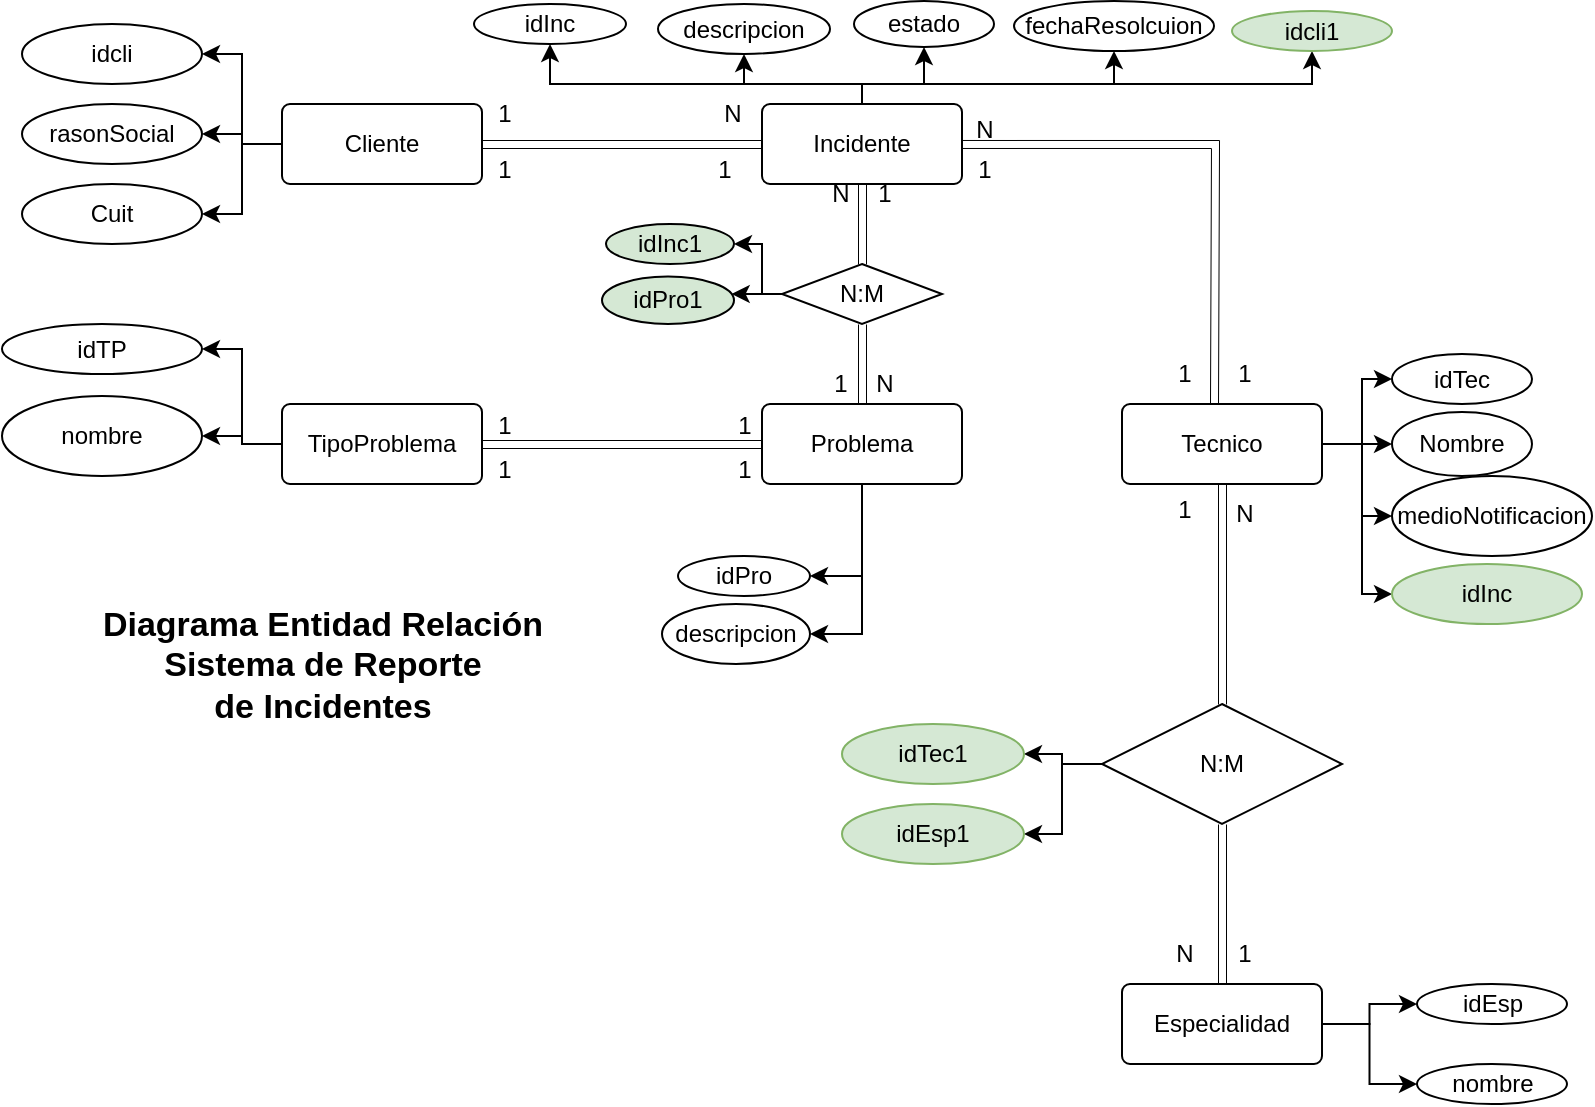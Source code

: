 <mxfile version="22.1.3" type="device">
  <diagram name="Página-1" id="ttXAKaru0iT_CIW_Ri-S">
    <mxGraphModel dx="1195" dy="663" grid="1" gridSize="10" guides="1" tooltips="1" connect="1" arrows="1" fold="1" page="1" pageScale="1" pageWidth="827" pageHeight="1169" math="0" shadow="0">
      <root>
        <mxCell id="0" />
        <mxCell id="1" parent="0" />
        <mxCell id="2wxIdgBTLBPVxDN9rHHc-3" style="edgeStyle=orthogonalEdgeStyle;rounded=0;orthogonalLoop=1;jettySize=auto;html=1;entryX=0;entryY=0.5;entryDx=0;entryDy=0;shape=link;strokeWidth=0.5;" parent="1" source="2wxIdgBTLBPVxDN9rHHc-1" target="2wxIdgBTLBPVxDN9rHHc-2" edge="1">
          <mxGeometry relative="1" as="geometry" />
        </mxCell>
        <mxCell id="2wxIdgBTLBPVxDN9rHHc-27" style="edgeStyle=orthogonalEdgeStyle;rounded=0;orthogonalLoop=1;jettySize=auto;html=1;entryX=1;entryY=0.5;entryDx=0;entryDy=0;" parent="1" source="2wxIdgBTLBPVxDN9rHHc-1" target="2wxIdgBTLBPVxDN9rHHc-24" edge="1">
          <mxGeometry relative="1" as="geometry" />
        </mxCell>
        <mxCell id="2wxIdgBTLBPVxDN9rHHc-28" style="edgeStyle=orthogonalEdgeStyle;rounded=0;orthogonalLoop=1;jettySize=auto;html=1;entryX=1;entryY=0.5;entryDx=0;entryDy=0;" parent="1" source="2wxIdgBTLBPVxDN9rHHc-1" target="2wxIdgBTLBPVxDN9rHHc-25" edge="1">
          <mxGeometry relative="1" as="geometry" />
        </mxCell>
        <mxCell id="2wxIdgBTLBPVxDN9rHHc-29" style="edgeStyle=orthogonalEdgeStyle;rounded=0;orthogonalLoop=1;jettySize=auto;html=1;entryX=1;entryY=0.5;entryDx=0;entryDy=0;" parent="1" source="2wxIdgBTLBPVxDN9rHHc-1" target="2wxIdgBTLBPVxDN9rHHc-26" edge="1">
          <mxGeometry relative="1" as="geometry" />
        </mxCell>
        <mxCell id="2wxIdgBTLBPVxDN9rHHc-1" value="Cliente" style="rounded=1;arcSize=10;whiteSpace=wrap;html=1;align=center;" parent="1" vertex="1">
          <mxGeometry x="220" y="60" width="100" height="40" as="geometry" />
        </mxCell>
        <mxCell id="2wxIdgBTLBPVxDN9rHHc-8" style="edgeStyle=orthogonalEdgeStyle;rounded=0;orthogonalLoop=1;jettySize=auto;html=1;shape=link;strokeWidth=0.5;entryX=0.5;entryY=0;entryDx=0;entryDy=0;" parent="1" source="2wxIdgBTLBPVxDN9rHHc-2" target="YDji0mLvxf9R4GiWHGAf-22" edge="1">
          <mxGeometry relative="1" as="geometry">
            <mxPoint x="510" y="130" as="targetPoint" />
          </mxGeometry>
        </mxCell>
        <mxCell id="2wxIdgBTLBPVxDN9rHHc-12" style="edgeStyle=orthogonalEdgeStyle;rounded=0;orthogonalLoop=1;jettySize=auto;html=1;entryX=0.5;entryY=0;entryDx=0;entryDy=0;shape=link;endSize=6;strokeWidth=0.5;" parent="1" source="2wxIdgBTLBPVxDN9rHHc-13" target="2wxIdgBTLBPVxDN9rHHc-11" edge="1">
          <mxGeometry relative="1" as="geometry" />
        </mxCell>
        <mxCell id="2wxIdgBTLBPVxDN9rHHc-40" style="edgeStyle=orthogonalEdgeStyle;rounded=0;orthogonalLoop=1;jettySize=auto;html=1;entryX=0.5;entryY=1;entryDx=0;entryDy=0;" parent="1" source="2wxIdgBTLBPVxDN9rHHc-2" target="2wxIdgBTLBPVxDN9rHHc-36" edge="1">
          <mxGeometry relative="1" as="geometry">
            <Array as="points">
              <mxPoint x="510" y="50" />
              <mxPoint x="354" y="50" />
            </Array>
          </mxGeometry>
        </mxCell>
        <mxCell id="2wxIdgBTLBPVxDN9rHHc-41" style="edgeStyle=orthogonalEdgeStyle;rounded=0;orthogonalLoop=1;jettySize=auto;html=1;entryX=0.5;entryY=1;entryDx=0;entryDy=0;" parent="1" source="2wxIdgBTLBPVxDN9rHHc-2" target="2wxIdgBTLBPVxDN9rHHc-37" edge="1">
          <mxGeometry relative="1" as="geometry">
            <Array as="points">
              <mxPoint x="510" y="50" />
              <mxPoint x="451" y="50" />
            </Array>
          </mxGeometry>
        </mxCell>
        <mxCell id="2wxIdgBTLBPVxDN9rHHc-43" style="edgeStyle=orthogonalEdgeStyle;rounded=0;orthogonalLoop=1;jettySize=auto;html=1;entryX=0.5;entryY=1;entryDx=0;entryDy=0;" parent="1" source="2wxIdgBTLBPVxDN9rHHc-2" target="2wxIdgBTLBPVxDN9rHHc-38" edge="1">
          <mxGeometry relative="1" as="geometry">
            <Array as="points">
              <mxPoint x="510" y="50" />
              <mxPoint x="541" y="50" />
            </Array>
          </mxGeometry>
        </mxCell>
        <mxCell id="2wxIdgBTLBPVxDN9rHHc-44" style="edgeStyle=orthogonalEdgeStyle;rounded=0;orthogonalLoop=1;jettySize=auto;html=1;entryX=0.5;entryY=1;entryDx=0;entryDy=0;" parent="1" source="2wxIdgBTLBPVxDN9rHHc-2" target="2wxIdgBTLBPVxDN9rHHc-39" edge="1">
          <mxGeometry relative="1" as="geometry">
            <Array as="points">
              <mxPoint x="510" y="50" />
              <mxPoint x="636" y="50" />
            </Array>
          </mxGeometry>
        </mxCell>
        <mxCell id="YDji0mLvxf9R4GiWHGAf-5" style="edgeStyle=orthogonalEdgeStyle;rounded=0;orthogonalLoop=1;jettySize=auto;html=1;" edge="1" parent="1" source="2wxIdgBTLBPVxDN9rHHc-2" target="YDji0mLvxf9R4GiWHGAf-3">
          <mxGeometry relative="1" as="geometry">
            <Array as="points">
              <mxPoint x="510" y="50" />
              <mxPoint x="735" y="50" />
            </Array>
          </mxGeometry>
        </mxCell>
        <mxCell id="2wxIdgBTLBPVxDN9rHHc-2" value="Incidente" style="rounded=1;arcSize=10;whiteSpace=wrap;html=1;align=center;" parent="1" vertex="1">
          <mxGeometry x="460" y="60" width="100" height="40" as="geometry" />
        </mxCell>
        <mxCell id="2wxIdgBTLBPVxDN9rHHc-5" value="1" style="text;html=1;align=center;verticalAlign=middle;resizable=0;points=[];autosize=1;strokeColor=none;fillColor=none;" parent="1" vertex="1">
          <mxGeometry x="316" y="50" width="30" height="30" as="geometry" />
        </mxCell>
        <mxCell id="2wxIdgBTLBPVxDN9rHHc-6" value="N" style="text;html=1;align=center;verticalAlign=middle;resizable=0;points=[];autosize=1;strokeColor=none;fillColor=none;" parent="1" vertex="1">
          <mxGeometry x="430" y="50" width="30" height="30" as="geometry" />
        </mxCell>
        <mxCell id="2wxIdgBTLBPVxDN9rHHc-21" style="edgeStyle=orthogonalEdgeStyle;rounded=0;orthogonalLoop=1;jettySize=auto;html=1;entryX=1;entryY=0.5;entryDx=0;entryDy=0;shape=link;strokeWidth=0.5;" parent="1" source="2wxIdgBTLBPVxDN9rHHc-7" target="2wxIdgBTLBPVxDN9rHHc-20" edge="1">
          <mxGeometry relative="1" as="geometry" />
        </mxCell>
        <mxCell id="2wxIdgBTLBPVxDN9rHHc-47" style="edgeStyle=orthogonalEdgeStyle;rounded=0;orthogonalLoop=1;jettySize=auto;html=1;entryX=1;entryY=0.5;entryDx=0;entryDy=0;" parent="1" source="2wxIdgBTLBPVxDN9rHHc-7" target="2wxIdgBTLBPVxDN9rHHc-45" edge="1">
          <mxGeometry relative="1" as="geometry" />
        </mxCell>
        <mxCell id="2wxIdgBTLBPVxDN9rHHc-48" style="edgeStyle=orthogonalEdgeStyle;rounded=0;orthogonalLoop=1;jettySize=auto;html=1;entryX=1;entryY=0.5;entryDx=0;entryDy=0;" parent="1" source="2wxIdgBTLBPVxDN9rHHc-7" target="2wxIdgBTLBPVxDN9rHHc-46" edge="1">
          <mxGeometry relative="1" as="geometry" />
        </mxCell>
        <mxCell id="2wxIdgBTLBPVxDN9rHHc-7" value="Problema" style="rounded=1;arcSize=10;whiteSpace=wrap;html=1;align=center;" parent="1" vertex="1">
          <mxGeometry x="460" y="210" width="100" height="40" as="geometry" />
        </mxCell>
        <mxCell id="2wxIdgBTLBPVxDN9rHHc-9" value="1" style="text;html=1;align=center;verticalAlign=middle;resizable=0;points=[];autosize=1;strokeColor=none;fillColor=none;" parent="1" vertex="1">
          <mxGeometry x="506" y="90" width="30" height="30" as="geometry" />
        </mxCell>
        <mxCell id="2wxIdgBTLBPVxDN9rHHc-10" value="1" style="text;html=1;align=center;verticalAlign=middle;resizable=0;points=[];autosize=1;strokeColor=none;fillColor=none;" parent="1" vertex="1">
          <mxGeometry x="484" y="185" width="30" height="30" as="geometry" />
        </mxCell>
        <mxCell id="2wxIdgBTLBPVxDN9rHHc-33" style="edgeStyle=orthogonalEdgeStyle;rounded=0;orthogonalLoop=1;jettySize=auto;html=1;entryX=0;entryY=0.5;entryDx=0;entryDy=0;" parent="1" source="2wxIdgBTLBPVxDN9rHHc-11" target="2wxIdgBTLBPVxDN9rHHc-30" edge="1">
          <mxGeometry relative="1" as="geometry" />
        </mxCell>
        <mxCell id="2wxIdgBTLBPVxDN9rHHc-34" style="edgeStyle=orthogonalEdgeStyle;rounded=0;orthogonalLoop=1;jettySize=auto;html=1;entryX=0;entryY=0.5;entryDx=0;entryDy=0;" parent="1" source="2wxIdgBTLBPVxDN9rHHc-11" target="2wxIdgBTLBPVxDN9rHHc-31" edge="1">
          <mxGeometry relative="1" as="geometry" />
        </mxCell>
        <mxCell id="2wxIdgBTLBPVxDN9rHHc-35" style="edgeStyle=orthogonalEdgeStyle;rounded=0;orthogonalLoop=1;jettySize=auto;html=1;entryX=0;entryY=0.5;entryDx=0;entryDy=0;" parent="1" source="2wxIdgBTLBPVxDN9rHHc-11" target="2wxIdgBTLBPVxDN9rHHc-32" edge="1">
          <mxGeometry relative="1" as="geometry" />
        </mxCell>
        <mxCell id="YDji0mLvxf9R4GiWHGAf-10" style="edgeStyle=orthogonalEdgeStyle;rounded=0;orthogonalLoop=1;jettySize=auto;html=1;entryX=0;entryY=0.5;entryDx=0;entryDy=0;" edge="1" parent="1" source="2wxIdgBTLBPVxDN9rHHc-11" target="YDji0mLvxf9R4GiWHGAf-9">
          <mxGeometry relative="1" as="geometry">
            <Array as="points">
              <mxPoint x="760" y="230" />
              <mxPoint x="760" y="305" />
            </Array>
          </mxGeometry>
        </mxCell>
        <mxCell id="YDji0mLvxf9R4GiWHGAf-11" style="edgeStyle=orthogonalEdgeStyle;rounded=0;orthogonalLoop=1;jettySize=auto;html=1;shape=link;strokeWidth=0.5;entryX=0.5;entryY=0;entryDx=0;entryDy=0;" edge="1" parent="1" source="2wxIdgBTLBPVxDN9rHHc-11" target="YDji0mLvxf9R4GiWHGAf-12">
          <mxGeometry relative="1" as="geometry">
            <mxPoint x="690" y="320" as="targetPoint" />
          </mxGeometry>
        </mxCell>
        <mxCell id="2wxIdgBTLBPVxDN9rHHc-11" value="Tecnico" style="rounded=1;arcSize=10;whiteSpace=wrap;html=1;align=center;" parent="1" vertex="1">
          <mxGeometry x="640" y="210" width="100" height="40" as="geometry" />
        </mxCell>
        <mxCell id="2wxIdgBTLBPVxDN9rHHc-14" value="N" style="text;html=1;align=center;verticalAlign=middle;resizable=0;points=[];autosize=1;strokeColor=none;fillColor=none;" parent="1" vertex="1">
          <mxGeometry x="556" y="58" width="30" height="30" as="geometry" />
        </mxCell>
        <mxCell id="2wxIdgBTLBPVxDN9rHHc-55" style="edgeStyle=orthogonalEdgeStyle;rounded=0;orthogonalLoop=1;jettySize=auto;html=1;entryX=0;entryY=0.5;entryDx=0;entryDy=0;" parent="1" source="2wxIdgBTLBPVxDN9rHHc-15" target="2wxIdgBTLBPVxDN9rHHc-53" edge="1">
          <mxGeometry relative="1" as="geometry" />
        </mxCell>
        <mxCell id="2wxIdgBTLBPVxDN9rHHc-56" style="edgeStyle=orthogonalEdgeStyle;rounded=0;orthogonalLoop=1;jettySize=auto;html=1;entryX=0;entryY=0.5;entryDx=0;entryDy=0;" parent="1" source="2wxIdgBTLBPVxDN9rHHc-15" target="2wxIdgBTLBPVxDN9rHHc-54" edge="1">
          <mxGeometry relative="1" as="geometry" />
        </mxCell>
        <mxCell id="2wxIdgBTLBPVxDN9rHHc-15" value="Especialidad" style="rounded=1;arcSize=10;whiteSpace=wrap;html=1;align=center;" parent="1" vertex="1">
          <mxGeometry x="640" y="500" width="100" height="40" as="geometry" />
        </mxCell>
        <mxCell id="2wxIdgBTLBPVxDN9rHHc-17" value="N" style="text;html=1;align=center;verticalAlign=middle;resizable=0;points=[];autosize=1;strokeColor=none;fillColor=none;" parent="1" vertex="1">
          <mxGeometry x="686" y="250" width="30" height="30" as="geometry" />
        </mxCell>
        <mxCell id="2wxIdgBTLBPVxDN9rHHc-18" value="N" style="text;html=1;align=center;verticalAlign=middle;resizable=0;points=[];autosize=1;strokeColor=none;fillColor=none;" parent="1" vertex="1">
          <mxGeometry x="656" y="470" width="30" height="30" as="geometry" />
        </mxCell>
        <mxCell id="2wxIdgBTLBPVxDN9rHHc-19" value="" style="edgeStyle=orthogonalEdgeStyle;rounded=0;orthogonalLoop=1;jettySize=auto;html=1;entryX=0.5;entryY=0;entryDx=0;entryDy=0;shape=link;endSize=6;strokeWidth=0.5;exitX=0.133;exitY=0.733;exitDx=0;exitDy=0;exitPerimeter=0;" parent="1" source="2wxIdgBTLBPVxDN9rHHc-14" edge="1">
          <mxGeometry relative="1" as="geometry">
            <mxPoint x="575.0" y="110" as="sourcePoint" />
            <mxPoint x="686" y="210" as="targetPoint" />
          </mxGeometry>
        </mxCell>
        <mxCell id="2wxIdgBTLBPVxDN9rHHc-13" value="1" style="text;html=1;align=center;verticalAlign=middle;resizable=0;points=[];autosize=1;strokeColor=none;fillColor=none;" parent="1" vertex="1">
          <mxGeometry x="656" y="180" width="30" height="30" as="geometry" />
        </mxCell>
        <mxCell id="2wxIdgBTLBPVxDN9rHHc-51" style="edgeStyle=orthogonalEdgeStyle;rounded=0;orthogonalLoop=1;jettySize=auto;html=1;entryX=1;entryY=0.5;entryDx=0;entryDy=0;" parent="1" source="2wxIdgBTLBPVxDN9rHHc-20" target="2wxIdgBTLBPVxDN9rHHc-49" edge="1">
          <mxGeometry relative="1" as="geometry" />
        </mxCell>
        <mxCell id="2wxIdgBTLBPVxDN9rHHc-52" style="edgeStyle=orthogonalEdgeStyle;rounded=0;orthogonalLoop=1;jettySize=auto;html=1;entryX=1;entryY=0.5;entryDx=0;entryDy=0;" parent="1" source="2wxIdgBTLBPVxDN9rHHc-20" target="2wxIdgBTLBPVxDN9rHHc-50" edge="1">
          <mxGeometry relative="1" as="geometry">
            <Array as="points">
              <mxPoint x="200" y="230" />
              <mxPoint x="200" y="226" />
            </Array>
          </mxGeometry>
        </mxCell>
        <mxCell id="2wxIdgBTLBPVxDN9rHHc-20" value="TipoProblema" style="rounded=1;arcSize=10;whiteSpace=wrap;html=1;align=center;" parent="1" vertex="1">
          <mxGeometry x="220" y="210" width="100" height="40" as="geometry" />
        </mxCell>
        <mxCell id="2wxIdgBTLBPVxDN9rHHc-22" value="1" style="text;html=1;align=center;verticalAlign=middle;resizable=0;points=[];autosize=1;strokeColor=none;fillColor=none;" parent="1" vertex="1">
          <mxGeometry x="316" y="206" width="30" height="30" as="geometry" />
        </mxCell>
        <mxCell id="2wxIdgBTLBPVxDN9rHHc-23" value="1" style="text;html=1;align=center;verticalAlign=middle;resizable=0;points=[];autosize=1;strokeColor=none;fillColor=none;" parent="1" vertex="1">
          <mxGeometry x="436" y="228" width="30" height="30" as="geometry" />
        </mxCell>
        <mxCell id="2wxIdgBTLBPVxDN9rHHc-24" value="idcli" style="ellipse;whiteSpace=wrap;html=1;align=center;" parent="1" vertex="1">
          <mxGeometry x="90" y="20" width="90" height="30" as="geometry" />
        </mxCell>
        <mxCell id="2wxIdgBTLBPVxDN9rHHc-25" value="rasonSocial" style="ellipse;whiteSpace=wrap;html=1;align=center;" parent="1" vertex="1">
          <mxGeometry x="90" y="60" width="90" height="30" as="geometry" />
        </mxCell>
        <mxCell id="2wxIdgBTLBPVxDN9rHHc-26" value="Cuit" style="ellipse;whiteSpace=wrap;html=1;align=center;" parent="1" vertex="1">
          <mxGeometry x="90" y="100" width="90" height="30" as="geometry" />
        </mxCell>
        <mxCell id="2wxIdgBTLBPVxDN9rHHc-30" value="idTec" style="ellipse;whiteSpace=wrap;html=1;align=center;" parent="1" vertex="1">
          <mxGeometry x="775" y="185" width="70" height="25" as="geometry" />
        </mxCell>
        <mxCell id="2wxIdgBTLBPVxDN9rHHc-31" value="Nombre" style="ellipse;whiteSpace=wrap;html=1;align=center;" parent="1" vertex="1">
          <mxGeometry x="775" y="214" width="70" height="32" as="geometry" />
        </mxCell>
        <mxCell id="2wxIdgBTLBPVxDN9rHHc-32" value="medioNotificacion" style="ellipse;whiteSpace=wrap;html=1;align=center;" parent="1" vertex="1">
          <mxGeometry x="775" y="246" width="100" height="40" as="geometry" />
        </mxCell>
        <mxCell id="2wxIdgBTLBPVxDN9rHHc-36" value="idInc" style="ellipse;whiteSpace=wrap;html=1;align=center;" parent="1" vertex="1">
          <mxGeometry x="316" y="10" width="76" height="20" as="geometry" />
        </mxCell>
        <mxCell id="2wxIdgBTLBPVxDN9rHHc-37" value="descripcion" style="ellipse;whiteSpace=wrap;html=1;align=center;" parent="1" vertex="1">
          <mxGeometry x="408" y="10" width="86" height="25" as="geometry" />
        </mxCell>
        <mxCell id="2wxIdgBTLBPVxDN9rHHc-38" value="estado" style="ellipse;whiteSpace=wrap;html=1;align=center;" parent="1" vertex="1">
          <mxGeometry x="506" y="8.5" width="70" height="23" as="geometry" />
        </mxCell>
        <mxCell id="2wxIdgBTLBPVxDN9rHHc-39" value="fechaResolcuion" style="ellipse;whiteSpace=wrap;html=1;align=center;" parent="1" vertex="1">
          <mxGeometry x="586" y="8.5" width="100" height="25" as="geometry" />
        </mxCell>
        <mxCell id="2wxIdgBTLBPVxDN9rHHc-45" value="idPro" style="ellipse;whiteSpace=wrap;html=1;align=center;" parent="1" vertex="1">
          <mxGeometry x="418" y="286" width="66" height="20" as="geometry" />
        </mxCell>
        <mxCell id="2wxIdgBTLBPVxDN9rHHc-46" value="descripcion" style="ellipse;whiteSpace=wrap;html=1;align=center;" parent="1" vertex="1">
          <mxGeometry x="410" y="310" width="74" height="30" as="geometry" />
        </mxCell>
        <mxCell id="2wxIdgBTLBPVxDN9rHHc-49" value="idTP" style="ellipse;whiteSpace=wrap;html=1;align=center;" parent="1" vertex="1">
          <mxGeometry x="80" y="170" width="100" height="25" as="geometry" />
        </mxCell>
        <mxCell id="2wxIdgBTLBPVxDN9rHHc-50" value="nombre" style="ellipse;whiteSpace=wrap;html=1;align=center;" parent="1" vertex="1">
          <mxGeometry x="80" y="206" width="100" height="40" as="geometry" />
        </mxCell>
        <mxCell id="2wxIdgBTLBPVxDN9rHHc-53" value="idEsp" style="ellipse;whiteSpace=wrap;html=1;align=center;" parent="1" vertex="1">
          <mxGeometry x="787.5" y="500" width="75" height="20" as="geometry" />
        </mxCell>
        <mxCell id="2wxIdgBTLBPVxDN9rHHc-54" value="nombre" style="ellipse;whiteSpace=wrap;html=1;align=center;" parent="1" vertex="1">
          <mxGeometry x="787.5" y="540" width="75" height="20" as="geometry" />
        </mxCell>
        <mxCell id="2wxIdgBTLBPVxDN9rHHc-57" value="&lt;div style=&quot;font-size: 17px;&quot;&gt;&lt;font style=&quot;font-size: 17px;&quot;&gt;&lt;b&gt;Diagrama Entidad Relación&lt;/b&gt;&lt;/font&gt;&lt;/div&gt;&lt;div style=&quot;font-size: 17px;&quot;&gt;&lt;font style=&quot;font-size: 17px;&quot;&gt;&lt;b&gt;Sistema de Reporte&lt;/b&gt;&lt;/font&gt;&lt;/div&gt;&lt;div style=&quot;font-size: 17px;&quot;&gt;&lt;font style=&quot;font-size: 17px;&quot;&gt;&lt;b&gt;de Incidentes&lt;/b&gt;&lt;font style=&quot;font-size: 17px;&quot;&gt;&lt;br&gt;&lt;/font&gt;&lt;/font&gt;&lt;/div&gt;" style="text;html=1;align=center;verticalAlign=middle;resizable=0;points=[];autosize=1;strokeColor=none;fillColor=none;" parent="1" vertex="1">
          <mxGeometry x="120" y="306" width="240" height="70" as="geometry" />
        </mxCell>
        <mxCell id="YDji0mLvxf9R4GiWHGAf-1" value="1" style="text;html=1;align=center;verticalAlign=middle;resizable=0;points=[];autosize=1;strokeColor=none;fillColor=none;" vertex="1" parent="1">
          <mxGeometry x="426" y="78" width="30" height="30" as="geometry" />
        </mxCell>
        <mxCell id="YDji0mLvxf9R4GiWHGAf-2" value="1" style="text;html=1;align=center;verticalAlign=middle;resizable=0;points=[];autosize=1;strokeColor=none;fillColor=none;" vertex="1" parent="1">
          <mxGeometry x="316" y="78" width="30" height="30" as="geometry" />
        </mxCell>
        <mxCell id="YDji0mLvxf9R4GiWHGAf-3" value="idcli1" style="ellipse;whiteSpace=wrap;html=1;align=center;fillColor=#D5E8D4;strokeColor=#82b366;gradientColor=none;gradientDirection=west;" vertex="1" parent="1">
          <mxGeometry x="695" y="13.5" width="80" height="20" as="geometry" />
        </mxCell>
        <mxCell id="YDji0mLvxf9R4GiWHGAf-7" value="1" style="text;html=1;align=center;verticalAlign=middle;resizable=0;points=[];autosize=1;strokeColor=none;fillColor=none;" vertex="1" parent="1">
          <mxGeometry x="556" y="78" width="30" height="30" as="geometry" />
        </mxCell>
        <mxCell id="YDji0mLvxf9R4GiWHGAf-8" value="1" style="text;html=1;align=center;verticalAlign=middle;resizable=0;points=[];autosize=1;strokeColor=none;fillColor=none;" vertex="1" parent="1">
          <mxGeometry x="686" y="180" width="30" height="30" as="geometry" />
        </mxCell>
        <mxCell id="YDji0mLvxf9R4GiWHGAf-9" value="idInc" style="ellipse;whiteSpace=wrap;html=1;align=center;fillColor=#D5E8D4;strokeColor=#82b366;" vertex="1" parent="1">
          <mxGeometry x="775" y="290" width="95" height="30" as="geometry" />
        </mxCell>
        <mxCell id="YDji0mLvxf9R4GiWHGAf-13" style="edgeStyle=orthogonalEdgeStyle;rounded=0;orthogonalLoop=1;jettySize=auto;html=1;shape=link;strokeWidth=0.5;" edge="1" parent="1" source="YDji0mLvxf9R4GiWHGAf-12" target="2wxIdgBTLBPVxDN9rHHc-15">
          <mxGeometry relative="1" as="geometry" />
        </mxCell>
        <mxCell id="YDji0mLvxf9R4GiWHGAf-18" style="edgeStyle=orthogonalEdgeStyle;rounded=0;orthogonalLoop=1;jettySize=auto;html=1;entryX=1;entryY=0.5;entryDx=0;entryDy=0;" edge="1" parent="1" source="YDji0mLvxf9R4GiWHGAf-12" target="YDji0mLvxf9R4GiWHGAf-16">
          <mxGeometry relative="1" as="geometry" />
        </mxCell>
        <mxCell id="YDji0mLvxf9R4GiWHGAf-19" style="edgeStyle=orthogonalEdgeStyle;rounded=0;orthogonalLoop=1;jettySize=auto;html=1;entryX=1;entryY=0.5;entryDx=0;entryDy=0;" edge="1" parent="1" source="YDji0mLvxf9R4GiWHGAf-12" target="YDji0mLvxf9R4GiWHGAf-17">
          <mxGeometry relative="1" as="geometry" />
        </mxCell>
        <mxCell id="YDji0mLvxf9R4GiWHGAf-12" value="N:M" style="shape=rhombus;perimeter=rhombusPerimeter;whiteSpace=wrap;html=1;align=center;" vertex="1" parent="1">
          <mxGeometry x="630" y="360" width="120" height="60" as="geometry" />
        </mxCell>
        <mxCell id="YDji0mLvxf9R4GiWHGAf-14" value="1" style="text;html=1;align=center;verticalAlign=middle;resizable=0;points=[];autosize=1;strokeColor=none;fillColor=none;" vertex="1" parent="1">
          <mxGeometry x="656" y="248" width="30" height="30" as="geometry" />
        </mxCell>
        <mxCell id="YDji0mLvxf9R4GiWHGAf-15" value="1" style="text;html=1;align=center;verticalAlign=middle;resizable=0;points=[];autosize=1;strokeColor=none;fillColor=none;" vertex="1" parent="1">
          <mxGeometry x="686" y="470" width="30" height="30" as="geometry" />
        </mxCell>
        <mxCell id="YDji0mLvxf9R4GiWHGAf-16" value="idTec1" style="ellipse;whiteSpace=wrap;html=1;align=center;fillColor=#d5e8d4;strokeColor=#82b366;" vertex="1" parent="1">
          <mxGeometry x="500" y="370" width="91" height="30" as="geometry" />
        </mxCell>
        <mxCell id="YDji0mLvxf9R4GiWHGAf-17" value="idEsp1" style="ellipse;whiteSpace=wrap;html=1;align=center;fillColor=#d5e8d4;strokeColor=#82b366;" vertex="1" parent="1">
          <mxGeometry x="500" y="410" width="91" height="30" as="geometry" />
        </mxCell>
        <mxCell id="YDji0mLvxf9R4GiWHGAf-20" value="N" style="text;html=1;align=center;verticalAlign=middle;resizable=0;points=[];autosize=1;strokeColor=none;fillColor=none;" vertex="1" parent="1">
          <mxGeometry x="506" y="185" width="30" height="30" as="geometry" />
        </mxCell>
        <mxCell id="YDji0mLvxf9R4GiWHGAf-21" value="N" style="text;html=1;align=center;verticalAlign=middle;resizable=0;points=[];autosize=1;strokeColor=none;fillColor=none;" vertex="1" parent="1">
          <mxGeometry x="484" y="90" width="30" height="30" as="geometry" />
        </mxCell>
        <mxCell id="YDji0mLvxf9R4GiWHGAf-24" style="edgeStyle=orthogonalEdgeStyle;rounded=0;orthogonalLoop=1;jettySize=auto;html=1;entryX=0.5;entryY=0;entryDx=0;entryDy=0;shape=link;strokeWidth=0.5;" edge="1" parent="1" source="YDji0mLvxf9R4GiWHGAf-22" target="2wxIdgBTLBPVxDN9rHHc-7">
          <mxGeometry relative="1" as="geometry" />
        </mxCell>
        <mxCell id="YDji0mLvxf9R4GiWHGAf-27" style="edgeStyle=orthogonalEdgeStyle;rounded=0;orthogonalLoop=1;jettySize=auto;html=1;" edge="1" parent="1" source="YDji0mLvxf9R4GiWHGAf-22" target="YDji0mLvxf9R4GiWHGAf-25">
          <mxGeometry relative="1" as="geometry">
            <Array as="points">
              <mxPoint x="460" y="155" />
              <mxPoint x="460" y="130" />
            </Array>
          </mxGeometry>
        </mxCell>
        <mxCell id="YDji0mLvxf9R4GiWHGAf-28" style="edgeStyle=orthogonalEdgeStyle;rounded=0;orthogonalLoop=1;jettySize=auto;html=1;" edge="1" parent="1" source="YDji0mLvxf9R4GiWHGAf-22" target="YDji0mLvxf9R4GiWHGAf-26">
          <mxGeometry relative="1" as="geometry">
            <Array as="points">
              <mxPoint x="460" y="155" />
              <mxPoint x="460" y="155" />
            </Array>
          </mxGeometry>
        </mxCell>
        <mxCell id="YDji0mLvxf9R4GiWHGAf-22" value="N:M" style="shape=rhombus;perimeter=rhombusPerimeter;whiteSpace=wrap;html=1;align=center;" vertex="1" parent="1">
          <mxGeometry x="470" y="140" width="80" height="30" as="geometry" />
        </mxCell>
        <mxCell id="YDji0mLvxf9R4GiWHGAf-25" value="idInc1" style="ellipse;whiteSpace=wrap;html=1;align=center;fillStyle=auto;fillColor=#D5E8D4;strokeColor=default;gradientColor=none;gradientDirection=east;" vertex="1" parent="1">
          <mxGeometry x="382" y="120" width="64" height="20" as="geometry" />
        </mxCell>
        <mxCell id="YDji0mLvxf9R4GiWHGAf-26" value="idPro1" style="ellipse;whiteSpace=wrap;html=1;align=center;fillColor=#D5E8D4;" vertex="1" parent="1">
          <mxGeometry x="380" y="146.25" width="66" height="23.75" as="geometry" />
        </mxCell>
        <mxCell id="YDji0mLvxf9R4GiWHGAf-29" value="1" style="text;html=1;align=center;verticalAlign=middle;resizable=0;points=[];autosize=1;strokeColor=none;fillColor=none;" vertex="1" parent="1">
          <mxGeometry x="316" y="228" width="30" height="30" as="geometry" />
        </mxCell>
        <mxCell id="YDji0mLvxf9R4GiWHGAf-30" value="1" style="text;html=1;align=center;verticalAlign=middle;resizable=0;points=[];autosize=1;strokeColor=none;fillColor=none;" vertex="1" parent="1">
          <mxGeometry x="436" y="206" width="30" height="30" as="geometry" />
        </mxCell>
      </root>
    </mxGraphModel>
  </diagram>
</mxfile>
